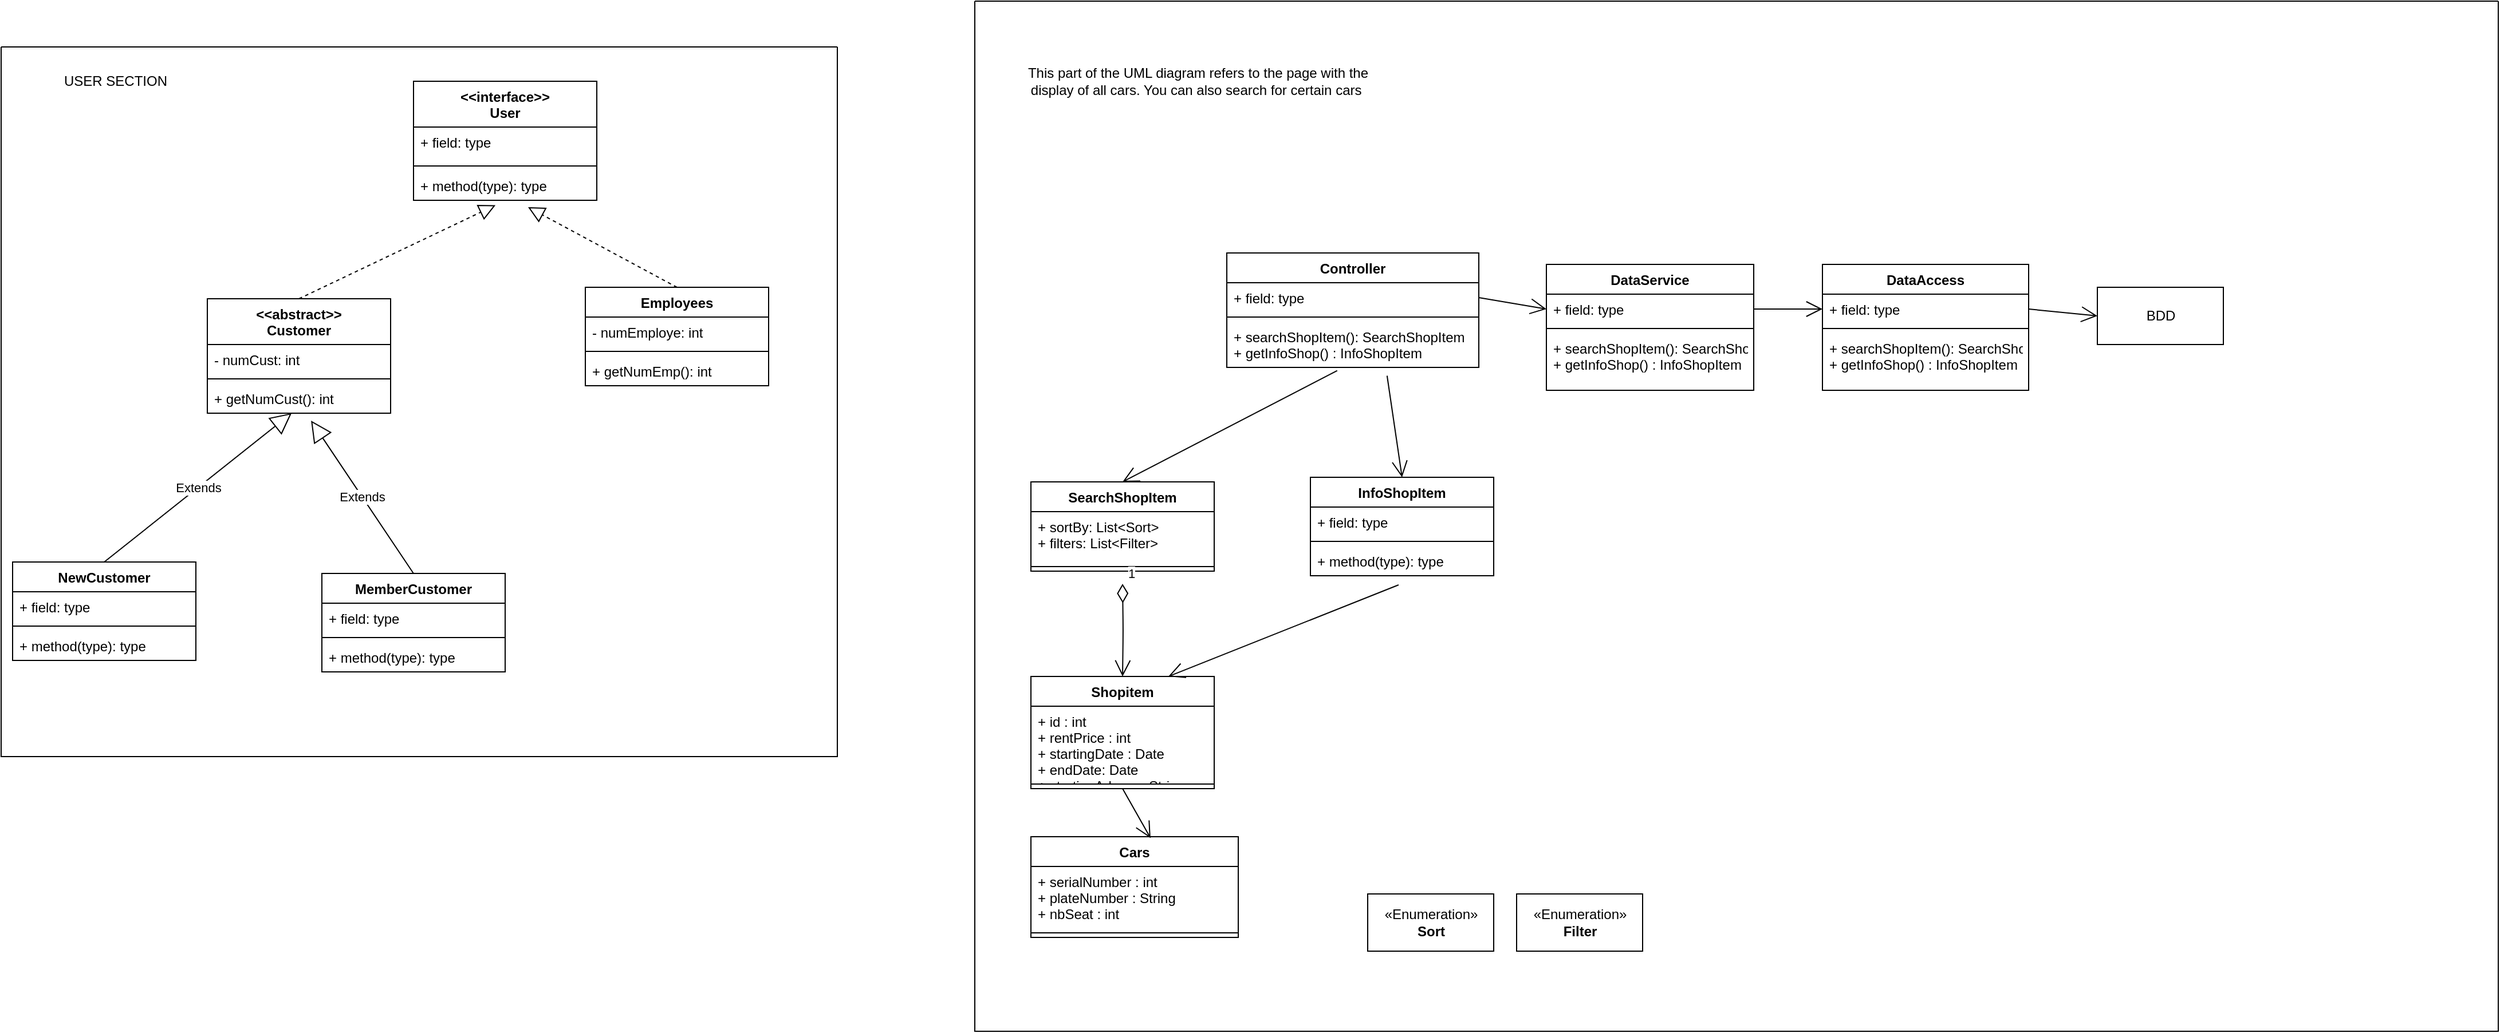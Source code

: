 <mxfile version="14.8.0" type="github">
  <diagram id="VdAfomHz3W7UpwvfJX0a" name="Page-1">
    <mxGraphModel dx="1221" dy="1850" grid="1" gridSize="10" guides="1" tooltips="1" connect="1" arrows="1" fold="1" page="1" pageScale="1" pageWidth="827" pageHeight="1169" math="0" shadow="0">
      <root>
        <mxCell id="0" />
        <mxCell id="1" parent="0" />
        <mxCell id="HSfoVW4KDKeZu4hQ7mjs-30" value="" style="swimlane;startSize=0;container=1;" parent="1" vertex="1">
          <mxGeometry x="20" y="20" width="730" height="620" as="geometry" />
        </mxCell>
        <mxCell id="HSfoVW4KDKeZu4hQ7mjs-31" value="USER SECTION" style="text;html=1;strokeColor=none;fillColor=none;align=center;verticalAlign=middle;whiteSpace=wrap;rounded=0;" parent="HSfoVW4KDKeZu4hQ7mjs-30" vertex="1">
          <mxGeometry x="30" y="20" width="140" height="20" as="geometry" />
        </mxCell>
        <mxCell id="HSfoVW4KDKeZu4hQ7mjs-5" value="&lt;&lt;abstract&gt;&gt;&#xa;Customer" style="swimlane;fontStyle=1;align=center;verticalAlign=top;childLayout=stackLayout;horizontal=1;startSize=40;horizontalStack=0;resizeParent=1;resizeParentMax=0;resizeLast=0;collapsible=1;marginBottom=0;" parent="1" vertex="1">
          <mxGeometry x="200" y="240" width="160" height="100" as="geometry" />
        </mxCell>
        <mxCell id="HSfoVW4KDKeZu4hQ7mjs-6" value="- numCust: int" style="text;strokeColor=none;fillColor=none;align=left;verticalAlign=top;spacingLeft=4;spacingRight=4;overflow=hidden;rotatable=0;points=[[0,0.5],[1,0.5]];portConstraint=eastwest;" parent="HSfoVW4KDKeZu4hQ7mjs-5" vertex="1">
          <mxGeometry y="40" width="160" height="26" as="geometry" />
        </mxCell>
        <mxCell id="HSfoVW4KDKeZu4hQ7mjs-7" value="" style="line;strokeWidth=1;fillColor=none;align=left;verticalAlign=middle;spacingTop=-1;spacingLeft=3;spacingRight=3;rotatable=0;labelPosition=right;points=[];portConstraint=eastwest;" parent="HSfoVW4KDKeZu4hQ7mjs-5" vertex="1">
          <mxGeometry y="66" width="160" height="8" as="geometry" />
        </mxCell>
        <mxCell id="HSfoVW4KDKeZu4hQ7mjs-8" value="+ getNumCust(): int" style="text;strokeColor=none;fillColor=none;align=left;verticalAlign=top;spacingLeft=4;spacingRight=4;overflow=hidden;rotatable=0;points=[[0,0.5],[1,0.5]];portConstraint=eastwest;" parent="HSfoVW4KDKeZu4hQ7mjs-5" vertex="1">
          <mxGeometry y="74" width="160" height="26" as="geometry" />
        </mxCell>
        <mxCell id="HSfoVW4KDKeZu4hQ7mjs-9" value="NewCustomer" style="swimlane;fontStyle=1;align=center;verticalAlign=top;childLayout=stackLayout;horizontal=1;startSize=26;horizontalStack=0;resizeParent=1;resizeParentMax=0;resizeLast=0;collapsible=1;marginBottom=0;" parent="1" vertex="1">
          <mxGeometry x="30" y="470" width="160" height="86" as="geometry" />
        </mxCell>
        <mxCell id="HSfoVW4KDKeZu4hQ7mjs-10" value="+ field: type" style="text;strokeColor=none;fillColor=none;align=left;verticalAlign=top;spacingLeft=4;spacingRight=4;overflow=hidden;rotatable=0;points=[[0,0.5],[1,0.5]];portConstraint=eastwest;" parent="HSfoVW4KDKeZu4hQ7mjs-9" vertex="1">
          <mxGeometry y="26" width="160" height="26" as="geometry" />
        </mxCell>
        <mxCell id="HSfoVW4KDKeZu4hQ7mjs-11" value="" style="line;strokeWidth=1;fillColor=none;align=left;verticalAlign=middle;spacingTop=-1;spacingLeft=3;spacingRight=3;rotatable=0;labelPosition=right;points=[];portConstraint=eastwest;" parent="HSfoVW4KDKeZu4hQ7mjs-9" vertex="1">
          <mxGeometry y="52" width="160" height="8" as="geometry" />
        </mxCell>
        <mxCell id="HSfoVW4KDKeZu4hQ7mjs-12" value="+ method(type): type" style="text;strokeColor=none;fillColor=none;align=left;verticalAlign=top;spacingLeft=4;spacingRight=4;overflow=hidden;rotatable=0;points=[[0,0.5],[1,0.5]];portConstraint=eastwest;" parent="HSfoVW4KDKeZu4hQ7mjs-9" vertex="1">
          <mxGeometry y="60" width="160" height="26" as="geometry" />
        </mxCell>
        <mxCell id="HSfoVW4KDKeZu4hQ7mjs-13" value="MemberCustomer" style="swimlane;fontStyle=1;align=center;verticalAlign=top;childLayout=stackLayout;horizontal=1;startSize=26;horizontalStack=0;resizeParent=1;resizeParentMax=0;resizeLast=0;collapsible=1;marginBottom=0;" parent="1" vertex="1">
          <mxGeometry x="300" y="480" width="160" height="86" as="geometry" />
        </mxCell>
        <mxCell id="HSfoVW4KDKeZu4hQ7mjs-14" value="+ field: type" style="text;strokeColor=none;fillColor=none;align=left;verticalAlign=top;spacingLeft=4;spacingRight=4;overflow=hidden;rotatable=0;points=[[0,0.5],[1,0.5]];portConstraint=eastwest;" parent="HSfoVW4KDKeZu4hQ7mjs-13" vertex="1">
          <mxGeometry y="26" width="160" height="26" as="geometry" />
        </mxCell>
        <mxCell id="HSfoVW4KDKeZu4hQ7mjs-15" value="" style="line;strokeWidth=1;fillColor=none;align=left;verticalAlign=middle;spacingTop=-1;spacingLeft=3;spacingRight=3;rotatable=0;labelPosition=right;points=[];portConstraint=eastwest;" parent="HSfoVW4KDKeZu4hQ7mjs-13" vertex="1">
          <mxGeometry y="52" width="160" height="8" as="geometry" />
        </mxCell>
        <mxCell id="HSfoVW4KDKeZu4hQ7mjs-16" value="+ method(type): type" style="text;strokeColor=none;fillColor=none;align=left;verticalAlign=top;spacingLeft=4;spacingRight=4;overflow=hidden;rotatable=0;points=[[0,0.5],[1,0.5]];portConstraint=eastwest;" parent="HSfoVW4KDKeZu4hQ7mjs-13" vertex="1">
          <mxGeometry y="60" width="160" height="26" as="geometry" />
        </mxCell>
        <mxCell id="HSfoVW4KDKeZu4hQ7mjs-17" value="Employees" style="swimlane;fontStyle=1;align=center;verticalAlign=top;childLayout=stackLayout;horizontal=1;startSize=26;horizontalStack=0;resizeParent=1;resizeParentMax=0;resizeLast=0;collapsible=1;marginBottom=0;" parent="1" vertex="1">
          <mxGeometry x="530" y="230" width="160" height="86" as="geometry" />
        </mxCell>
        <mxCell id="HSfoVW4KDKeZu4hQ7mjs-18" value="- numEmploye: int" style="text;strokeColor=none;fillColor=none;align=left;verticalAlign=top;spacingLeft=4;spacingRight=4;overflow=hidden;rotatable=0;points=[[0,0.5],[1,0.5]];portConstraint=eastwest;" parent="HSfoVW4KDKeZu4hQ7mjs-17" vertex="1">
          <mxGeometry y="26" width="160" height="26" as="geometry" />
        </mxCell>
        <mxCell id="HSfoVW4KDKeZu4hQ7mjs-19" value="" style="line;strokeWidth=1;fillColor=none;align=left;verticalAlign=middle;spacingTop=-1;spacingLeft=3;spacingRight=3;rotatable=0;labelPosition=right;points=[];portConstraint=eastwest;" parent="HSfoVW4KDKeZu4hQ7mjs-17" vertex="1">
          <mxGeometry y="52" width="160" height="8" as="geometry" />
        </mxCell>
        <mxCell id="HSfoVW4KDKeZu4hQ7mjs-20" value="+ getNumEmp(): int" style="text;strokeColor=none;fillColor=none;align=left;verticalAlign=top;spacingLeft=4;spacingRight=4;overflow=hidden;rotatable=0;points=[[0,0.5],[1,0.5]];portConstraint=eastwest;" parent="HSfoVW4KDKeZu4hQ7mjs-17" vertex="1">
          <mxGeometry y="60" width="160" height="26" as="geometry" />
        </mxCell>
        <mxCell id="HSfoVW4KDKeZu4hQ7mjs-21" value="&lt;&lt;interface&gt;&gt;&#xa;User" style="swimlane;fontStyle=1;align=center;verticalAlign=top;childLayout=stackLayout;horizontal=1;startSize=40;horizontalStack=0;resizeParent=1;resizeParentMax=0;resizeLast=0;collapsible=1;marginBottom=0;" parent="1" vertex="1">
          <mxGeometry x="380" y="50" width="160" height="104" as="geometry" />
        </mxCell>
        <mxCell id="HSfoVW4KDKeZu4hQ7mjs-22" value="+ field: type" style="text;strokeColor=none;fillColor=none;align=left;verticalAlign=top;spacingLeft=4;spacingRight=4;overflow=hidden;rotatable=0;points=[[0,0.5],[1,0.5]];portConstraint=eastwest;" parent="HSfoVW4KDKeZu4hQ7mjs-21" vertex="1">
          <mxGeometry y="40" width="160" height="30" as="geometry" />
        </mxCell>
        <mxCell id="HSfoVW4KDKeZu4hQ7mjs-23" value="" style="line;strokeWidth=1;fillColor=none;align=left;verticalAlign=middle;spacingTop=-1;spacingLeft=3;spacingRight=3;rotatable=0;labelPosition=right;points=[];portConstraint=eastwest;" parent="HSfoVW4KDKeZu4hQ7mjs-21" vertex="1">
          <mxGeometry y="70" width="160" height="8" as="geometry" />
        </mxCell>
        <mxCell id="HSfoVW4KDKeZu4hQ7mjs-24" value="+ method(type): type" style="text;strokeColor=none;fillColor=none;align=left;verticalAlign=top;spacingLeft=4;spacingRight=4;overflow=hidden;rotatable=0;points=[[0,0.5],[1,0.5]];portConstraint=eastwest;" parent="HSfoVW4KDKeZu4hQ7mjs-21" vertex="1">
          <mxGeometry y="78" width="160" height="26" as="geometry" />
        </mxCell>
        <mxCell id="HSfoVW4KDKeZu4hQ7mjs-33" value="" style="swimlane;startSize=0;movable=1;" parent="1" vertex="1">
          <mxGeometry x="870" y="-20" width="1330" height="900" as="geometry" />
        </mxCell>
        <mxCell id="HSfoVW4KDKeZu4hQ7mjs-34" value="This part of the UML diagram refers to the page with the display of all cars. You can also search for certain cars&amp;nbsp;" style="text;html=1;strokeColor=none;fillColor=none;align=center;verticalAlign=middle;whiteSpace=wrap;rounded=0;" parent="HSfoVW4KDKeZu4hQ7mjs-33" vertex="1">
          <mxGeometry x="30" y="30" width="330" height="80" as="geometry" />
        </mxCell>
        <mxCell id="wNWmjISNZcc2_QmG-OW3-1" value="SearchShopItem" style="swimlane;fontStyle=1;align=center;verticalAlign=top;childLayout=stackLayout;horizontal=1;startSize=26;horizontalStack=0;resizeParent=1;resizeParentMax=0;resizeLast=0;collapsible=1;marginBottom=0;" parent="HSfoVW4KDKeZu4hQ7mjs-33" vertex="1">
          <mxGeometry x="49" y="420" width="160" height="78" as="geometry" />
        </mxCell>
        <mxCell id="wNWmjISNZcc2_QmG-OW3-2" value="+ sortBy: List&lt;Sort&gt;&#xa;+ filters: List&lt;Filter&gt;&#xa;" style="text;strokeColor=none;fillColor=none;align=left;verticalAlign=top;spacingLeft=4;spacingRight=4;overflow=hidden;rotatable=0;points=[[0,0.5],[1,0.5]];portConstraint=eastwest;" parent="wNWmjISNZcc2_QmG-OW3-1" vertex="1">
          <mxGeometry y="26" width="160" height="44" as="geometry" />
        </mxCell>
        <mxCell id="wNWmjISNZcc2_QmG-OW3-3" value="" style="line;strokeWidth=1;fillColor=none;align=left;verticalAlign=middle;spacingTop=-1;spacingLeft=3;spacingRight=3;rotatable=0;labelPosition=right;points=[];portConstraint=eastwest;" parent="wNWmjISNZcc2_QmG-OW3-1" vertex="1">
          <mxGeometry y="70" width="160" height="8" as="geometry" />
        </mxCell>
        <mxCell id="HSfoVW4KDKeZu4hQ7mjs-1" value="Cars" style="swimlane;fontStyle=1;align=center;verticalAlign=top;childLayout=stackLayout;horizontal=1;startSize=26;horizontalStack=0;resizeParent=1;resizeParentMax=0;resizeLast=0;collapsible=1;marginBottom=0;" parent="HSfoVW4KDKeZu4hQ7mjs-33" vertex="1">
          <mxGeometry x="49" y="730" width="181" height="88" as="geometry" />
        </mxCell>
        <mxCell id="HSfoVW4KDKeZu4hQ7mjs-2" value="+ serialNumber : int&#xa;+ plateNumber : String&#xa;+ nbSeat : int" style="text;strokeColor=none;fillColor=none;align=left;verticalAlign=top;spacingLeft=4;spacingRight=4;overflow=hidden;rotatable=0;points=[[0,0.5],[1,0.5]];portConstraint=eastwest;" parent="HSfoVW4KDKeZu4hQ7mjs-1" vertex="1">
          <mxGeometry y="26" width="181" height="54" as="geometry" />
        </mxCell>
        <mxCell id="HSfoVW4KDKeZu4hQ7mjs-3" value="" style="line;strokeWidth=1;fillColor=none;align=left;verticalAlign=middle;spacingTop=-1;spacingLeft=3;spacingRight=3;rotatable=0;labelPosition=right;points=[];portConstraint=eastwest;" parent="HSfoVW4KDKeZu4hQ7mjs-1" vertex="1">
          <mxGeometry y="80" width="181" height="8" as="geometry" />
        </mxCell>
        <mxCell id="HSfoVW4KDKeZu4hQ7mjs-26" value="Shopitem" style="swimlane;fontStyle=1;align=center;verticalAlign=top;childLayout=stackLayout;horizontal=1;startSize=26;horizontalStack=0;resizeParent=1;resizeParentMax=0;resizeLast=0;collapsible=1;marginBottom=0;" parent="HSfoVW4KDKeZu4hQ7mjs-33" vertex="1">
          <mxGeometry x="49" y="590" width="160" height="98" as="geometry" />
        </mxCell>
        <mxCell id="HSfoVW4KDKeZu4hQ7mjs-27" value="+ id : int&#xa;+ rentPrice : int&#xa;+ startingDate : Date&#xa;+ endDate: Date&#xa;+ startingAdress : String&#xa;+ " style="text;strokeColor=none;fillColor=none;align=left;verticalAlign=top;spacingLeft=4;spacingRight=4;overflow=hidden;rotatable=0;points=[[0,0.5],[1,0.5]];portConstraint=eastwest;" parent="HSfoVW4KDKeZu4hQ7mjs-26" vertex="1">
          <mxGeometry y="26" width="160" height="64" as="geometry" />
        </mxCell>
        <mxCell id="HSfoVW4KDKeZu4hQ7mjs-28" value="" style="line;strokeWidth=1;fillColor=none;align=left;verticalAlign=middle;spacingTop=-1;spacingLeft=3;spacingRight=3;rotatable=0;labelPosition=right;points=[];portConstraint=eastwest;" parent="HSfoVW4KDKeZu4hQ7mjs-26" vertex="1">
          <mxGeometry y="90" width="160" height="8" as="geometry" />
        </mxCell>
        <mxCell id="wNWmjISNZcc2_QmG-OW3-5" value="Controller" style="swimlane;fontStyle=1;align=center;verticalAlign=top;childLayout=stackLayout;horizontal=1;startSize=26;horizontalStack=0;resizeParent=1;resizeParentMax=0;resizeLast=0;collapsible=1;marginBottom=0;" parent="HSfoVW4KDKeZu4hQ7mjs-33" vertex="1">
          <mxGeometry x="220" y="220" width="220" height="100" as="geometry" />
        </mxCell>
        <mxCell id="wNWmjISNZcc2_QmG-OW3-6" value="+ field: type" style="text;strokeColor=none;fillColor=none;align=left;verticalAlign=top;spacingLeft=4;spacingRight=4;overflow=hidden;rotatable=0;points=[[0,0.5],[1,0.5]];portConstraint=eastwest;" parent="wNWmjISNZcc2_QmG-OW3-5" vertex="1">
          <mxGeometry y="26" width="220" height="26" as="geometry" />
        </mxCell>
        <mxCell id="wNWmjISNZcc2_QmG-OW3-7" value="" style="line;strokeWidth=1;fillColor=none;align=left;verticalAlign=middle;spacingTop=-1;spacingLeft=3;spacingRight=3;rotatable=0;labelPosition=right;points=[];portConstraint=eastwest;" parent="wNWmjISNZcc2_QmG-OW3-5" vertex="1">
          <mxGeometry y="52" width="220" height="8" as="geometry" />
        </mxCell>
        <mxCell id="wNWmjISNZcc2_QmG-OW3-8" value="+ searchShopItem(): SearchShopItem&#xa;+ getInfoShop() : InfoShopItem" style="text;strokeColor=none;fillColor=none;align=left;verticalAlign=top;spacingLeft=4;spacingRight=4;overflow=hidden;rotatable=0;points=[[0,0.5],[1,0.5]];portConstraint=eastwest;" parent="wNWmjISNZcc2_QmG-OW3-5" vertex="1">
          <mxGeometry y="60" width="220" height="40" as="geometry" />
        </mxCell>
        <mxCell id="wNWmjISNZcc2_QmG-OW3-9" value="DataService" style="swimlane;fontStyle=1;align=center;verticalAlign=top;childLayout=stackLayout;horizontal=1;startSize=26;horizontalStack=0;resizeParent=1;resizeParentMax=0;resizeLast=0;collapsible=1;marginBottom=0;" parent="HSfoVW4KDKeZu4hQ7mjs-33" vertex="1">
          <mxGeometry x="499" y="230" width="181" height="110" as="geometry" />
        </mxCell>
        <mxCell id="wNWmjISNZcc2_QmG-OW3-10" value="+ field: type" style="text;strokeColor=none;fillColor=none;align=left;verticalAlign=top;spacingLeft=4;spacingRight=4;overflow=hidden;rotatable=0;points=[[0,0.5],[1,0.5]];portConstraint=eastwest;" parent="wNWmjISNZcc2_QmG-OW3-9" vertex="1">
          <mxGeometry y="26" width="181" height="26" as="geometry" />
        </mxCell>
        <mxCell id="wNWmjISNZcc2_QmG-OW3-11" value="" style="line;strokeWidth=1;fillColor=none;align=left;verticalAlign=middle;spacingTop=-1;spacingLeft=3;spacingRight=3;rotatable=0;labelPosition=right;points=[];portConstraint=eastwest;" parent="wNWmjISNZcc2_QmG-OW3-9" vertex="1">
          <mxGeometry y="52" width="181" height="8" as="geometry" />
        </mxCell>
        <mxCell id="wNWmjISNZcc2_QmG-OW3-12" value="+ searchShopItem(): SearchShopItem&#xa;+ getInfoShop() : InfoShopItem" style="text;strokeColor=none;fillColor=none;align=left;verticalAlign=top;spacingLeft=4;spacingRight=4;overflow=hidden;rotatable=0;points=[[0,0.5],[1,0.5]];portConstraint=eastwest;" parent="wNWmjISNZcc2_QmG-OW3-9" vertex="1">
          <mxGeometry y="60" width="181" height="50" as="geometry" />
        </mxCell>
        <mxCell id="wNWmjISNZcc2_QmG-OW3-17" value="1" style="endArrow=open;html=1;endSize=12;startArrow=diamondThin;startSize=14;startFill=0;edgeStyle=orthogonalEdgeStyle;align=left;verticalAlign=bottom;entryX=0.5;entryY=0;entryDx=0;entryDy=0;" parent="HSfoVW4KDKeZu4hQ7mjs-33" target="HSfoVW4KDKeZu4hQ7mjs-26" edge="1">
          <mxGeometry x="-1" y="3" relative="1" as="geometry">
            <mxPoint x="129" y="509" as="sourcePoint" />
            <mxPoint x="279" y="380" as="targetPoint" />
          </mxGeometry>
        </mxCell>
        <mxCell id="wNWmjISNZcc2_QmG-OW3-48" value="" style="endArrow=open;endFill=1;endSize=12;html=1;entryX=0.577;entryY=0.014;entryDx=0;entryDy=0;entryPerimeter=0;exitX=0.5;exitY=1;exitDx=0;exitDy=0;" parent="HSfoVW4KDKeZu4hQ7mjs-33" source="HSfoVW4KDKeZu4hQ7mjs-26" target="HSfoVW4KDKeZu4hQ7mjs-1" edge="1">
          <mxGeometry width="160" relative="1" as="geometry">
            <mxPoint x="133" y="693.454" as="sourcePoint" />
            <mxPoint x="220" y="700" as="targetPoint" />
          </mxGeometry>
        </mxCell>
        <mxCell id="-zSygWgQiUlGgcM4HbX3-1" value="" style="endArrow=open;endFill=1;endSize=12;html=1;exitX=1;exitY=0.5;exitDx=0;exitDy=0;entryX=0;entryY=0.5;entryDx=0;entryDy=0;" edge="1" parent="HSfoVW4KDKeZu4hQ7mjs-33" source="wNWmjISNZcc2_QmG-OW3-6" target="wNWmjISNZcc2_QmG-OW3-10">
          <mxGeometry width="160" relative="1" as="geometry">
            <mxPoint x="360" y="370" as="sourcePoint" />
            <mxPoint x="520" y="370" as="targetPoint" />
          </mxGeometry>
        </mxCell>
        <mxCell id="-zSygWgQiUlGgcM4HbX3-7" value="«Enumeration»&lt;br&gt;&lt;b&gt;Filter&lt;/b&gt;" style="html=1;" vertex="1" parent="HSfoVW4KDKeZu4hQ7mjs-33">
          <mxGeometry x="473" y="780" width="110" height="50" as="geometry" />
        </mxCell>
        <mxCell id="-zSygWgQiUlGgcM4HbX3-6" value="«Enumeration»&lt;br&gt;&lt;b&gt;Sort&lt;/b&gt;" style="html=1;" vertex="1" parent="HSfoVW4KDKeZu4hQ7mjs-33">
          <mxGeometry x="343" y="780" width="110" height="50" as="geometry" />
        </mxCell>
        <mxCell id="wNWmjISNZcc2_QmG-OW3-27" value="" style="endArrow=open;endFill=1;endSize=12;html=1;exitX=0.438;exitY=1.07;exitDx=0;exitDy=0;exitPerimeter=0;entryX=0.5;entryY=0;entryDx=0;entryDy=0;" parent="HSfoVW4KDKeZu4hQ7mjs-33" source="wNWmjISNZcc2_QmG-OW3-8" edge="1" target="wNWmjISNZcc2_QmG-OW3-1">
          <mxGeometry width="160" relative="1" as="geometry">
            <mxPoint x="163" y="330" as="sourcePoint" />
            <mxPoint x="152" y="390" as="targetPoint" />
          </mxGeometry>
        </mxCell>
        <mxCell id="-zSygWgQiUlGgcM4HbX3-8" value="InfoShopItem" style="swimlane;fontStyle=1;align=center;verticalAlign=top;childLayout=stackLayout;horizontal=1;startSize=26;horizontalStack=0;resizeParent=1;resizeParentMax=0;resizeLast=0;collapsible=1;marginBottom=0;" vertex="1" parent="HSfoVW4KDKeZu4hQ7mjs-33">
          <mxGeometry x="293" y="416" width="160" height="86" as="geometry" />
        </mxCell>
        <mxCell id="-zSygWgQiUlGgcM4HbX3-9" value="+ field: type" style="text;strokeColor=none;fillColor=none;align=left;verticalAlign=top;spacingLeft=4;spacingRight=4;overflow=hidden;rotatable=0;points=[[0,0.5],[1,0.5]];portConstraint=eastwest;" vertex="1" parent="-zSygWgQiUlGgcM4HbX3-8">
          <mxGeometry y="26" width="160" height="26" as="geometry" />
        </mxCell>
        <mxCell id="-zSygWgQiUlGgcM4HbX3-10" value="" style="line;strokeWidth=1;fillColor=none;align=left;verticalAlign=middle;spacingTop=-1;spacingLeft=3;spacingRight=3;rotatable=0;labelPosition=right;points=[];portConstraint=eastwest;" vertex="1" parent="-zSygWgQiUlGgcM4HbX3-8">
          <mxGeometry y="52" width="160" height="8" as="geometry" />
        </mxCell>
        <mxCell id="-zSygWgQiUlGgcM4HbX3-11" value="+ method(type): type" style="text;strokeColor=none;fillColor=none;align=left;verticalAlign=top;spacingLeft=4;spacingRight=4;overflow=hidden;rotatable=0;points=[[0,0.5],[1,0.5]];portConstraint=eastwest;" vertex="1" parent="-zSygWgQiUlGgcM4HbX3-8">
          <mxGeometry y="60" width="160" height="26" as="geometry" />
        </mxCell>
        <mxCell id="-zSygWgQiUlGgcM4HbX3-12" value="" style="endArrow=open;endFill=1;endSize=12;html=1;exitX=0.481;exitY=1.308;exitDx=0;exitDy=0;exitPerimeter=0;entryX=0.75;entryY=0;entryDx=0;entryDy=0;" edge="1" parent="HSfoVW4KDKeZu4hQ7mjs-33" source="-zSygWgQiUlGgcM4HbX3-11" target="HSfoVW4KDKeZu4hQ7mjs-26">
          <mxGeometry width="160" relative="1" as="geometry">
            <mxPoint x="210" y="580" as="sourcePoint" />
            <mxPoint x="370" y="580" as="targetPoint" />
          </mxGeometry>
        </mxCell>
        <mxCell id="wNWmjISNZcc2_QmG-OW3-13" value="DataAccess" style="swimlane;fontStyle=1;align=center;verticalAlign=top;childLayout=stackLayout;horizontal=1;startSize=26;horizontalStack=0;resizeParent=1;resizeParentMax=0;resizeLast=0;collapsible=1;marginBottom=0;" parent="HSfoVW4KDKeZu4hQ7mjs-33" vertex="1">
          <mxGeometry x="740" y="230" width="180" height="110" as="geometry" />
        </mxCell>
        <mxCell id="wNWmjISNZcc2_QmG-OW3-14" value="+ field: type" style="text;strokeColor=none;fillColor=none;align=left;verticalAlign=top;spacingLeft=4;spacingRight=4;overflow=hidden;rotatable=0;points=[[0,0.5],[1,0.5]];portConstraint=eastwest;" parent="wNWmjISNZcc2_QmG-OW3-13" vertex="1">
          <mxGeometry y="26" width="180" height="26" as="geometry" />
        </mxCell>
        <mxCell id="wNWmjISNZcc2_QmG-OW3-15" value="" style="line;strokeWidth=1;fillColor=none;align=left;verticalAlign=middle;spacingTop=-1;spacingLeft=3;spacingRight=3;rotatable=0;labelPosition=right;points=[];portConstraint=eastwest;" parent="wNWmjISNZcc2_QmG-OW3-13" vertex="1">
          <mxGeometry y="52" width="180" height="8" as="geometry" />
        </mxCell>
        <mxCell id="wNWmjISNZcc2_QmG-OW3-16" value="+ searchShopItem(): SearchShopItem&#xa;+ getInfoShop() : InfoShopItem" style="text;strokeColor=none;fillColor=none;align=left;verticalAlign=top;spacingLeft=4;spacingRight=4;overflow=hidden;rotatable=0;points=[[0,0.5],[1,0.5]];portConstraint=eastwest;" parent="wNWmjISNZcc2_QmG-OW3-13" vertex="1">
          <mxGeometry y="60" width="180" height="50" as="geometry" />
        </mxCell>
        <mxCell id="-zSygWgQiUlGgcM4HbX3-2" value="" style="endArrow=open;endFill=1;endSize=12;html=1;entryX=0;entryY=0.5;entryDx=0;entryDy=0;exitX=1;exitY=0.5;exitDx=0;exitDy=0;" edge="1" parent="HSfoVW4KDKeZu4hQ7mjs-33" source="wNWmjISNZcc2_QmG-OW3-10" target="wNWmjISNZcc2_QmG-OW3-14">
          <mxGeometry width="160" relative="1" as="geometry">
            <mxPoint x="581" y="317" as="sourcePoint" />
            <mxPoint x="520" y="460" as="targetPoint" />
          </mxGeometry>
        </mxCell>
        <mxCell id="-zSygWgQiUlGgcM4HbX3-13" value="" style="endArrow=open;endFill=1;endSize=12;html=1;exitX=0.636;exitY=1.181;exitDx=0;exitDy=0;exitPerimeter=0;entryX=0.5;entryY=0;entryDx=0;entryDy=0;" edge="1" parent="HSfoVW4KDKeZu4hQ7mjs-33" source="wNWmjISNZcc2_QmG-OW3-8" target="-zSygWgQiUlGgcM4HbX3-8">
          <mxGeometry width="160" relative="1" as="geometry">
            <mxPoint x="260" y="490" as="sourcePoint" />
            <mxPoint x="420" y="500" as="targetPoint" />
          </mxGeometry>
        </mxCell>
        <mxCell id="wNWmjISNZcc2_QmG-OW3-22" value="" style="endArrow=block;dashed=1;endFill=0;endSize=12;html=1;entryX=0.447;entryY=1.165;entryDx=0;entryDy=0;entryPerimeter=0;exitX=0.5;exitY=0;exitDx=0;exitDy=0;" parent="1" source="HSfoVW4KDKeZu4hQ7mjs-5" target="HSfoVW4KDKeZu4hQ7mjs-24" edge="1">
          <mxGeometry width="160" relative="1" as="geometry">
            <mxPoint x="450" y="220" as="sourcePoint" />
            <mxPoint x="610" y="220" as="targetPoint" />
          </mxGeometry>
        </mxCell>
        <mxCell id="wNWmjISNZcc2_QmG-OW3-23" value="" style="endArrow=block;dashed=1;endFill=0;endSize=12;html=1;exitX=0.5;exitY=0;exitDx=0;exitDy=0;" parent="1" source="HSfoVW4KDKeZu4hQ7mjs-17" edge="1">
          <mxGeometry width="160" relative="1" as="geometry">
            <mxPoint x="560" y="201.71" as="sourcePoint" />
            <mxPoint x="480" y="160" as="targetPoint" />
          </mxGeometry>
        </mxCell>
        <mxCell id="wNWmjISNZcc2_QmG-OW3-24" value="Extends" style="endArrow=block;endSize=16;endFill=0;html=1;entryX=0.46;entryY=0.998;entryDx=0;entryDy=0;entryPerimeter=0;exitX=0.5;exitY=0;exitDx=0;exitDy=0;" parent="1" source="HSfoVW4KDKeZu4hQ7mjs-9" target="HSfoVW4KDKeZu4hQ7mjs-8" edge="1">
          <mxGeometry width="160" relative="1" as="geometry">
            <mxPoint x="400" y="460" as="sourcePoint" />
            <mxPoint x="560" y="460" as="targetPoint" />
          </mxGeometry>
        </mxCell>
        <mxCell id="wNWmjISNZcc2_QmG-OW3-25" value="Extends" style="endArrow=block;endSize=16;endFill=0;html=1;entryX=0.566;entryY=1.251;entryDx=0;entryDy=0;entryPerimeter=0;exitX=0.5;exitY=0;exitDx=0;exitDy=0;" parent="1" source="HSfoVW4KDKeZu4hQ7mjs-13" target="HSfoVW4KDKeZu4hQ7mjs-8" edge="1">
          <mxGeometry width="160" relative="1" as="geometry">
            <mxPoint x="230" y="510.05" as="sourcePoint" />
            <mxPoint x="393.6" y="379.998" as="targetPoint" />
          </mxGeometry>
        </mxCell>
        <mxCell id="-zSygWgQiUlGgcM4HbX3-3" value="BDD" style="html=1;" vertex="1" parent="1">
          <mxGeometry x="1850" y="230" width="110" height="50" as="geometry" />
        </mxCell>
        <mxCell id="-zSygWgQiUlGgcM4HbX3-4" value="" style="endArrow=open;endFill=1;endSize=12;html=1;entryX=0;entryY=0.5;entryDx=0;entryDy=0;exitX=1;exitY=0.5;exitDx=0;exitDy=0;" edge="1" parent="1" source="wNWmjISNZcc2_QmG-OW3-14" target="-zSygWgQiUlGgcM4HbX3-3">
          <mxGeometry width="160" relative="1" as="geometry">
            <mxPoint x="1183" y="500" as="sourcePoint" />
            <mxPoint x="1343" y="500" as="targetPoint" />
          </mxGeometry>
        </mxCell>
      </root>
    </mxGraphModel>
  </diagram>
</mxfile>
